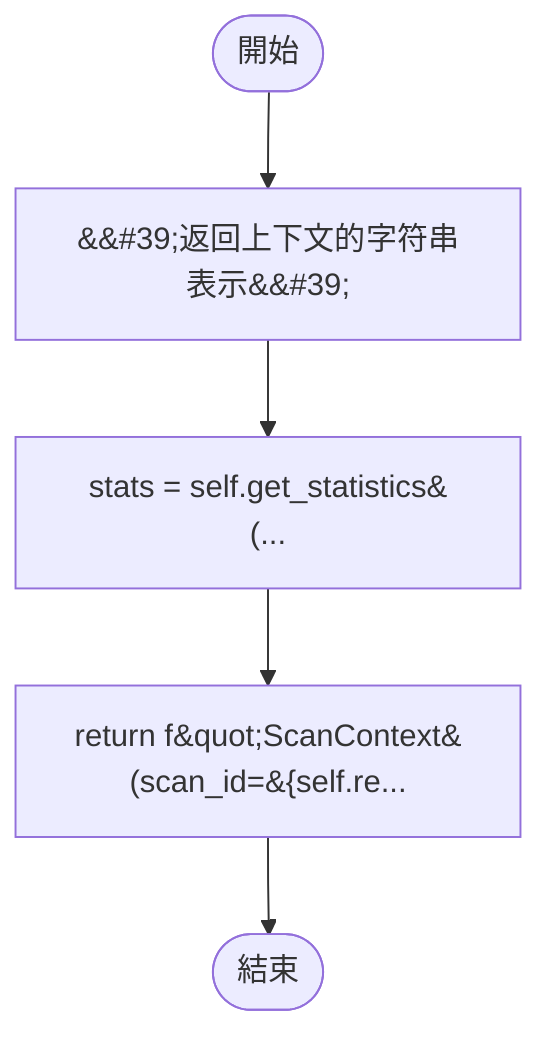 flowchart TB
    n1([開始])
    n2([結束])
    n3[&amp;&#35;39;返回上下文的字符串表示&amp;&#35;39;]
    n4[stats = self.get_statistics&#40;...]
    n5[return f&amp;quot;ScanContext&#40;scan_id=&#123;self.re...]
    n1 --> n3
    n3 --> n4
    n4 --> n5
    n5 --> n2